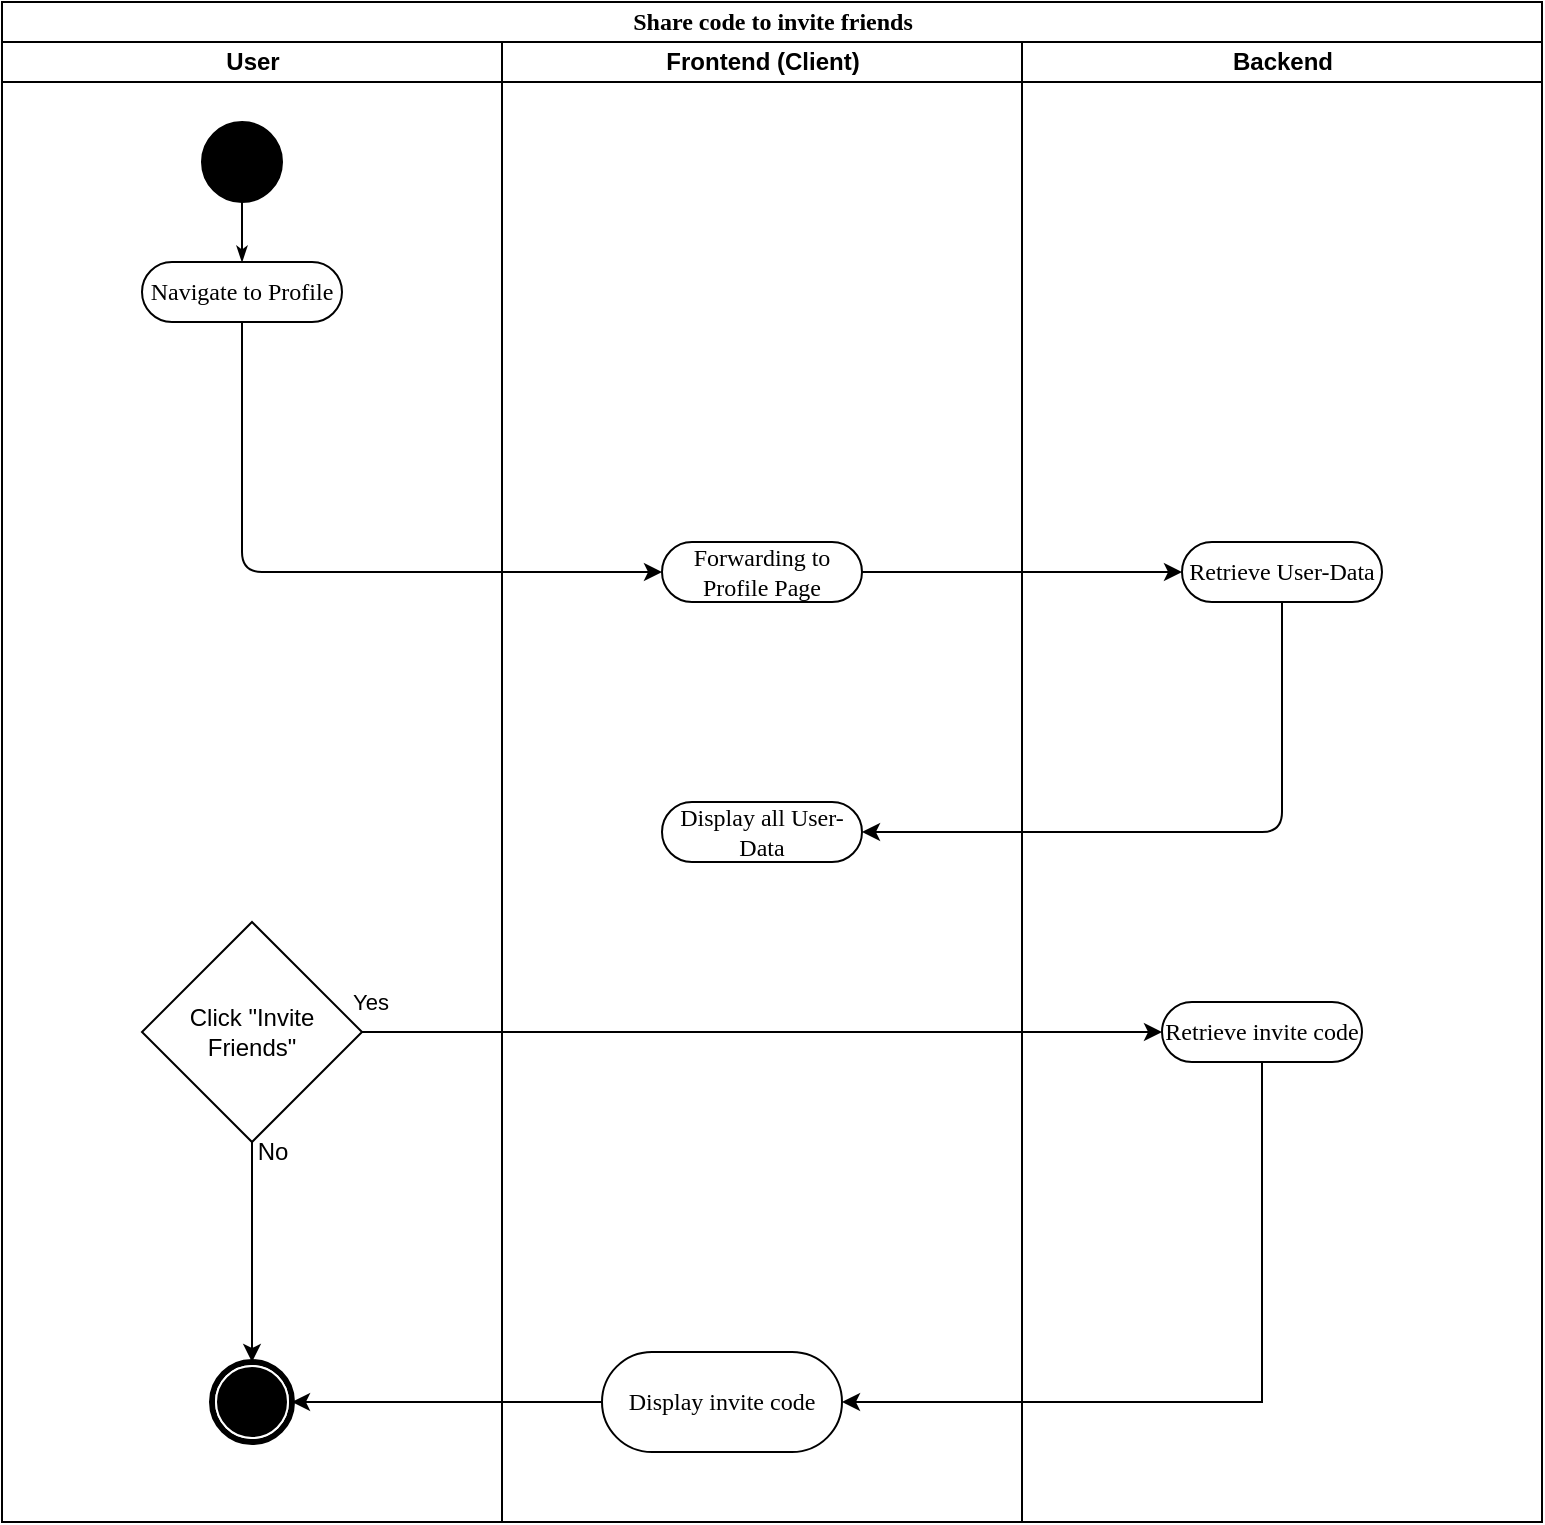 <mxfile version="13.0.2" type="device"><diagram name="Page-1" id="0783ab3e-0a74-02c8-0abd-f7b4e66b4bec"><mxGraphModel dx="1102" dy="1660" grid="1" gridSize="10" guides="1" tooltips="1" connect="1" arrows="1" fold="1" page="1" pageScale="1" pageWidth="850" pageHeight="1100" background="#ffffff" math="0" shadow="0"><root><mxCell id="0"/><mxCell id="1" parent="0"/><mxCell id="1c1d494c118603dd-1" value="Share code to invite friends" style="swimlane;html=1;childLayout=stackLayout;startSize=20;rounded=0;shadow=0;comic=0;labelBackgroundColor=none;strokeColor=#000000;strokeWidth=1;fillColor=#ffffff;fontFamily=Verdana;fontSize=12;fontColor=#000000;align=center;" parent="1" vertex="1"><mxGeometry x="30" y="-1080" width="770" height="760" as="geometry"/></mxCell><mxCell id="1c1d494c118603dd-2" value="User" style="swimlane;html=1;startSize=20;" parent="1c1d494c118603dd-1" vertex="1"><mxGeometry y="20" width="250" height="740" as="geometry"/></mxCell><mxCell id="60571a20871a0731-5" value="" style="shape=mxgraph.bpmn.shape;html=1;verticalLabelPosition=bottom;labelBackgroundColor=#ffffff;verticalAlign=top;perimeter=ellipsePerimeter;outline=end;symbol=terminate;rounded=0;shadow=0;comic=0;strokeColor=#000000;strokeWidth=1;fillColor=#ffffff;fontFamily=Verdana;fontSize=12;fontColor=#000000;align=center;" parent="1c1d494c118603dd-2" vertex="1"><mxGeometry x="105" y="660" width="40" height="40" as="geometry"/></mxCell><mxCell id="60571a20871a0731-4" value="" style="ellipse;whiteSpace=wrap;html=1;rounded=0;shadow=0;comic=0;labelBackgroundColor=none;strokeColor=#000000;strokeWidth=1;fillColor=#000000;fontFamily=Verdana;fontSize=12;fontColor=#000000;align=center;" parent="1c1d494c118603dd-2" vertex="1"><mxGeometry x="100" y="40" width="40" height="40" as="geometry"/></mxCell><mxCell id="60571a20871a0731-8" value="Navigate to Profile" style="rounded=1;whiteSpace=wrap;html=1;shadow=0;comic=0;labelBackgroundColor=none;strokeColor=#000000;strokeWidth=1;fillColor=#ffffff;fontFamily=Verdana;fontSize=12;fontColor=#000000;align=center;arcSize=50;" parent="1c1d494c118603dd-2" vertex="1"><mxGeometry x="70" y="110" width="100" height="30" as="geometry"/></mxCell><mxCell id="1c1d494c118603dd-27" style="edgeStyle=orthogonalEdgeStyle;rounded=0;html=1;labelBackgroundColor=none;startArrow=none;startFill=0;startSize=5;endArrow=classicThin;endFill=1;endSize=5;jettySize=auto;orthogonalLoop=1;strokeColor=#000000;strokeWidth=1;fontFamily=Verdana;fontSize=12;fontColor=#000000;" parent="1c1d494c118603dd-2" source="60571a20871a0731-4" target="60571a20871a0731-8" edge="1"><mxGeometry relative="1" as="geometry"/></mxCell><mxCell id="KBR2PTAqKUNIVzM_tJiY-23" value="" style="endArrow=classic;html=1;exitX=0.5;exitY=1;exitDx=0;exitDy=0;entryX=0.5;entryY=0;entryDx=0;entryDy=0;" parent="1c1d494c118603dd-2" source="KBR2PTAqKUNIVzM_tJiY-12" target="60571a20871a0731-5" edge="1"><mxGeometry width="50" height="50" relative="1" as="geometry"><mxPoint x="130" y="740" as="sourcePoint"/><mxPoint x="130" y="810" as="targetPoint"/><Array as="points"/></mxGeometry></mxCell><mxCell id="KBR2PTAqKUNIVzM_tJiY-24" value="No" style="text;html=1;resizable=0;points=[];align=center;verticalAlign=middle;labelBackgroundColor=#ffffff;" parent="KBR2PTAqKUNIVzM_tJiY-23" vertex="1" connectable="0"><mxGeometry x="-0.594" y="2" relative="1" as="geometry"><mxPoint x="8" y="-18.0" as="offset"/></mxGeometry></mxCell><mxCell id="KBR2PTAqKUNIVzM_tJiY-12" value="Click &quot;Invite Friends&quot;" style="rhombus;whiteSpace=wrap;html=1;" parent="1c1d494c118603dd-2" vertex="1"><mxGeometry x="70" y="440" width="110" height="110" as="geometry"/></mxCell><mxCell id="PPhw1F0JAjPe-FE9N-6T-8" value="" style="endArrow=classic;html=1;exitX=0.5;exitY=1;exitDx=0;exitDy=0;entryX=1;entryY=0.5;entryDx=0;entryDy=0;" parent="1c1d494c118603dd-1" source="PPhw1F0JAjPe-FE9N-6T-5" target="PPhw1F0JAjPe-FE9N-6T-7" edge="1"><mxGeometry width="50" height="50" relative="1" as="geometry"><mxPoint x="645" y="450" as="sourcePoint"/><mxPoint x="680" y="440" as="targetPoint"/><Array as="points"><mxPoint x="640" y="415"/></Array></mxGeometry></mxCell><mxCell id="1c1d494c118603dd-3" value="Frontend (Client)" style="swimlane;html=1;startSize=20;" parent="1c1d494c118603dd-1" vertex="1"><mxGeometry x="250" y="20" width="260" height="740" as="geometry"/></mxCell><mxCell id="KBR2PTAqKUNIVzM_tJiY-18" value="Display invite code" style="rounded=1;whiteSpace=wrap;html=1;shadow=0;comic=0;labelBackgroundColor=none;strokeColor=#000000;strokeWidth=1;fillColor=#ffffff;fontFamily=Verdana;fontSize=12;fontColor=#000000;align=center;arcSize=50;" parent="1c1d494c118603dd-3" vertex="1"><mxGeometry x="50" y="655" width="120" height="50" as="geometry"/></mxCell><mxCell id="PPhw1F0JAjPe-FE9N-6T-7" value="Display all User-Data" style="rounded=1;whiteSpace=wrap;html=1;shadow=0;comic=0;labelBackgroundColor=none;strokeColor=#000000;strokeWidth=1;fillColor=#ffffff;fontFamily=Verdana;fontSize=12;fontColor=#000000;align=center;arcSize=50;" parent="1c1d494c118603dd-3" vertex="1"><mxGeometry x="80" y="380" width="100" height="30" as="geometry"/></mxCell><mxCell id="PPhw1F0JAjPe-FE9N-6T-3" value="Forwarding to Profile Page" style="rounded=1;whiteSpace=wrap;html=1;shadow=0;comic=0;labelBackgroundColor=none;strokeColor=#000000;strokeWidth=1;fillColor=#ffffff;fontFamily=Verdana;fontSize=12;fontColor=#000000;align=center;arcSize=50;" parent="1c1d494c118603dd-3" vertex="1"><mxGeometry x="80" y="250" width="100" height="30" as="geometry"/></mxCell><mxCell id="1c1d494c118603dd-4" value="Backend" style="swimlane;html=1;startSize=20;" parent="1c1d494c118603dd-1" vertex="1"><mxGeometry x="510" y="20" width="260" height="740" as="geometry"/></mxCell><mxCell id="KBR2PTAqKUNIVzM_tJiY-15" value="Retrieve invite code" style="rounded=1;whiteSpace=wrap;html=1;shadow=0;comic=0;labelBackgroundColor=none;strokeColor=#000000;strokeWidth=1;fillColor=#ffffff;fontFamily=Verdana;fontSize=12;fontColor=#000000;align=center;arcSize=50;" parent="1c1d494c118603dd-4" vertex="1"><mxGeometry x="70" y="480" width="100" height="30" as="geometry"/></mxCell><mxCell id="PPhw1F0JAjPe-FE9N-6T-5" value="Retrieve User-Data" style="rounded=1;whiteSpace=wrap;html=1;shadow=0;comic=0;labelBackgroundColor=none;strokeColor=#000000;strokeWidth=1;fillColor=#ffffff;fontFamily=Verdana;fontSize=12;fontColor=#000000;align=center;arcSize=50;" parent="1c1d494c118603dd-4" vertex="1"><mxGeometry x="80" y="250" width="100" height="30" as="geometry"/></mxCell><mxCell id="PPhw1F0JAjPe-FE9N-6T-6" value="" style="endArrow=classic;html=1;exitX=1;exitY=0.5;exitDx=0;exitDy=0;entryX=0;entryY=0.5;entryDx=0;entryDy=0;" parent="1c1d494c118603dd-1" source="PPhw1F0JAjPe-FE9N-6T-3" target="PPhw1F0JAjPe-FE9N-6T-5" edge="1"><mxGeometry width="50" height="50" relative="1" as="geometry"><mxPoint x="370" y="290" as="sourcePoint"/><mxPoint x="420" y="240" as="targetPoint"/></mxGeometry></mxCell><mxCell id="PPhw1F0JAjPe-FE9N-6T-16" value="" style="endArrow=classic;html=1;exitX=0.5;exitY=1;exitDx=0;exitDy=0;entryX=0;entryY=0.5;entryDx=0;entryDy=0;" parent="1c1d494c118603dd-1" source="60571a20871a0731-8" target="PPhw1F0JAjPe-FE9N-6T-3" edge="1"><mxGeometry width="50" height="50" relative="1" as="geometry"><mxPoint x="120" y="290" as="sourcePoint"/><mxPoint x="350" y="120" as="targetPoint"/><Array as="points"><mxPoint x="120" y="285"/></Array></mxGeometry></mxCell><mxCell id="KBR2PTAqKUNIVzM_tJiY-16" value="" style="endArrow=classic;html=1;exitX=1;exitY=0.5;exitDx=0;exitDy=0;entryX=0;entryY=0.5;entryDx=0;entryDy=0;" parent="1c1d494c118603dd-1" source="KBR2PTAqKUNIVzM_tJiY-12" target="KBR2PTAqKUNIVzM_tJiY-15" edge="1"><mxGeometry width="50" height="50" relative="1" as="geometry"><mxPoint x="185" y="705" as="sourcePoint"/><mxPoint x="590" y="705" as="targetPoint"/><Array as="points"/></mxGeometry></mxCell><mxCell id="KBR2PTAqKUNIVzM_tJiY-17" value="Yes" style="edgeLabel;html=1;align=center;verticalAlign=middle;resizable=0;points=[];" parent="KBR2PTAqKUNIVzM_tJiY-16" vertex="1" connectable="0"><mxGeometry x="-0.531" y="-2" relative="1" as="geometry"><mxPoint x="-90" y="-17" as="offset"/></mxGeometry></mxCell><mxCell id="Rz-FLfygRdFqdQEXIxJH-1" style="edgeStyle=orthogonalEdgeStyle;rounded=0;orthogonalLoop=1;jettySize=auto;html=1;entryX=1;entryY=0.5;entryDx=0;entryDy=0;" edge="1" parent="1c1d494c118603dd-1" source="KBR2PTAqKUNIVzM_tJiY-15" target="KBR2PTAqKUNIVzM_tJiY-18"><mxGeometry relative="1" as="geometry"><Array as="points"><mxPoint x="630" y="700"/></Array></mxGeometry></mxCell><mxCell id="Rz-FLfygRdFqdQEXIxJH-3" style="edgeStyle=orthogonalEdgeStyle;rounded=0;orthogonalLoop=1;jettySize=auto;html=1;entryX=1;entryY=0.5;entryDx=0;entryDy=0;" edge="1" parent="1c1d494c118603dd-1" source="KBR2PTAqKUNIVzM_tJiY-18" target="60571a20871a0731-5"><mxGeometry relative="1" as="geometry"/></mxCell></root></mxGraphModel></diagram></mxfile>
